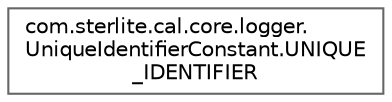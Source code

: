 digraph "Graphical Class Hierarchy"
{
 // LATEX_PDF_SIZE
  bgcolor="transparent";
  edge [fontname=Helvetica,fontsize=10,labelfontname=Helvetica,labelfontsize=10];
  node [fontname=Helvetica,fontsize=10,shape=box,height=0.2,width=0.4];
  rankdir="LR";
  Node0 [id="Node000000",label="com.sterlite.cal.core.logger.\lUniqueIdentifierConstant.UNIQUE\l_IDENTIFIER",height=0.2,width=0.4,color="grey40", fillcolor="white", style="filled",URL="$enumcom_1_1sterlite_1_1cal_1_1core_1_1logger_1_1_unique_identifier_constant_1_1_u_n_i_q_u_e___i_d_e_n_t_i_f_i_e_r.html",tooltip=" "];
}
